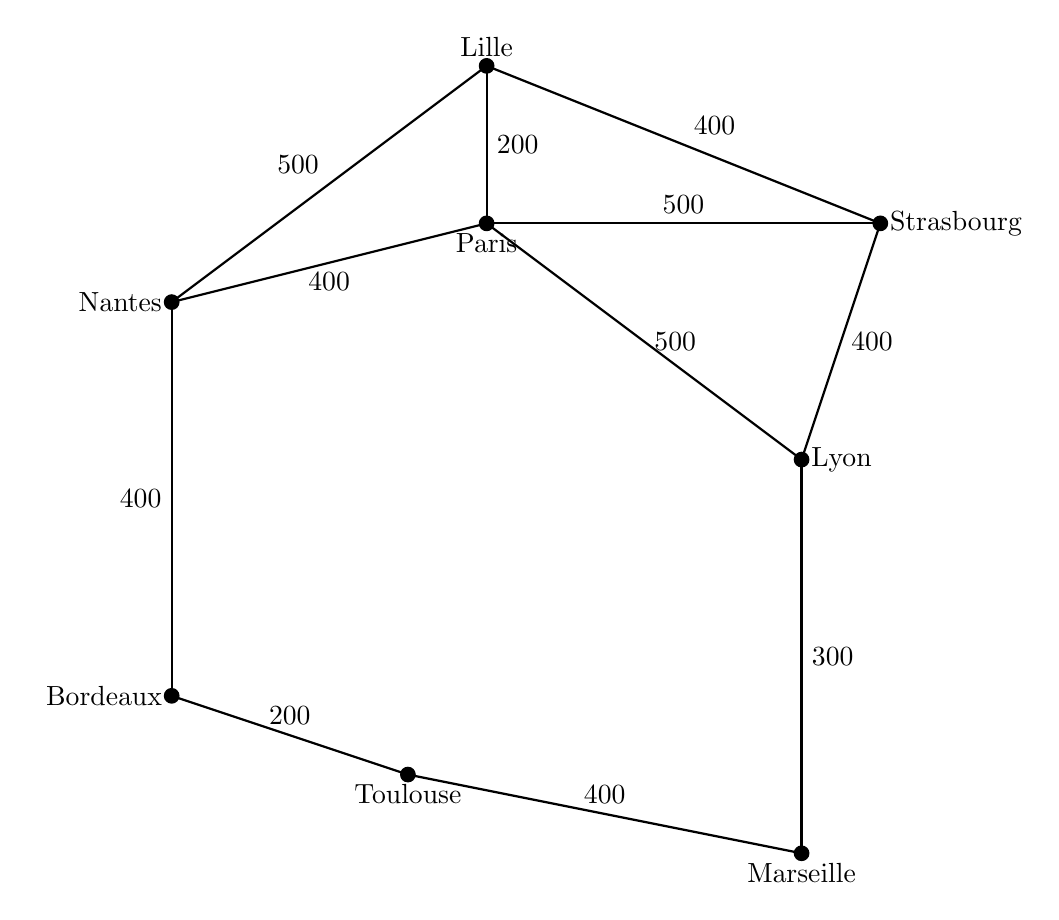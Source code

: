 \usetikzlibrary{patterns}
\begin{tikzpicture}

\tikzstyle{edge} = [draw, thick]
\tikzstyle{vertex} = [draw] 

\begin{scope}[rotate=0]


\coordinate (L) at (0,10);
\coordinate (P) at (0,8);
\coordinate (S) at (5,8);
\coordinate (Ly) at (4,5);
\coordinate (M) at (4,0);
\coordinate (T) at (-1,1);
\coordinate (N) at (-4,7);
\coordinate (B) at (-4,2);

\foreach \V/\Ville/\pos in {L/Lille/above,P/Paris/below,S/Strasbourg/right,Ly/Lyon/right,M/Marseille/below,T/Toulouse/below,N/Nantes/left, B/Bordeaux/left}{
  \fill (\V) circle(0.1);
  \node[\pos] at (\V) {\Ville};
}


\draw[edge] (L)--(P) node[midway,right]{200};
\draw[edge] (L)--(N) node[midway,above left]{500};
\draw[edge] (P)--(N) node[midway,below]{400};
\draw[edge] (P)--(S) node[midway,above]{500};
\draw[edge] (P)--(Ly) node[midway,right]{500};
\draw[edge] (Ly)--(M) node[midway,right]{300};
\draw[edge] (T)--(M) node[midway,above]{400};
\draw[edge] (T)--(B) node[midway,above]{200};
\draw[edge] (N)--(B) node[midway,left]{400};
\draw[edge] (S)--(Ly) node[midway,right]{400};
\draw[edge] (S)--(L) node[midway,above right]{400};

\end{scope}

\end{tikzpicture}